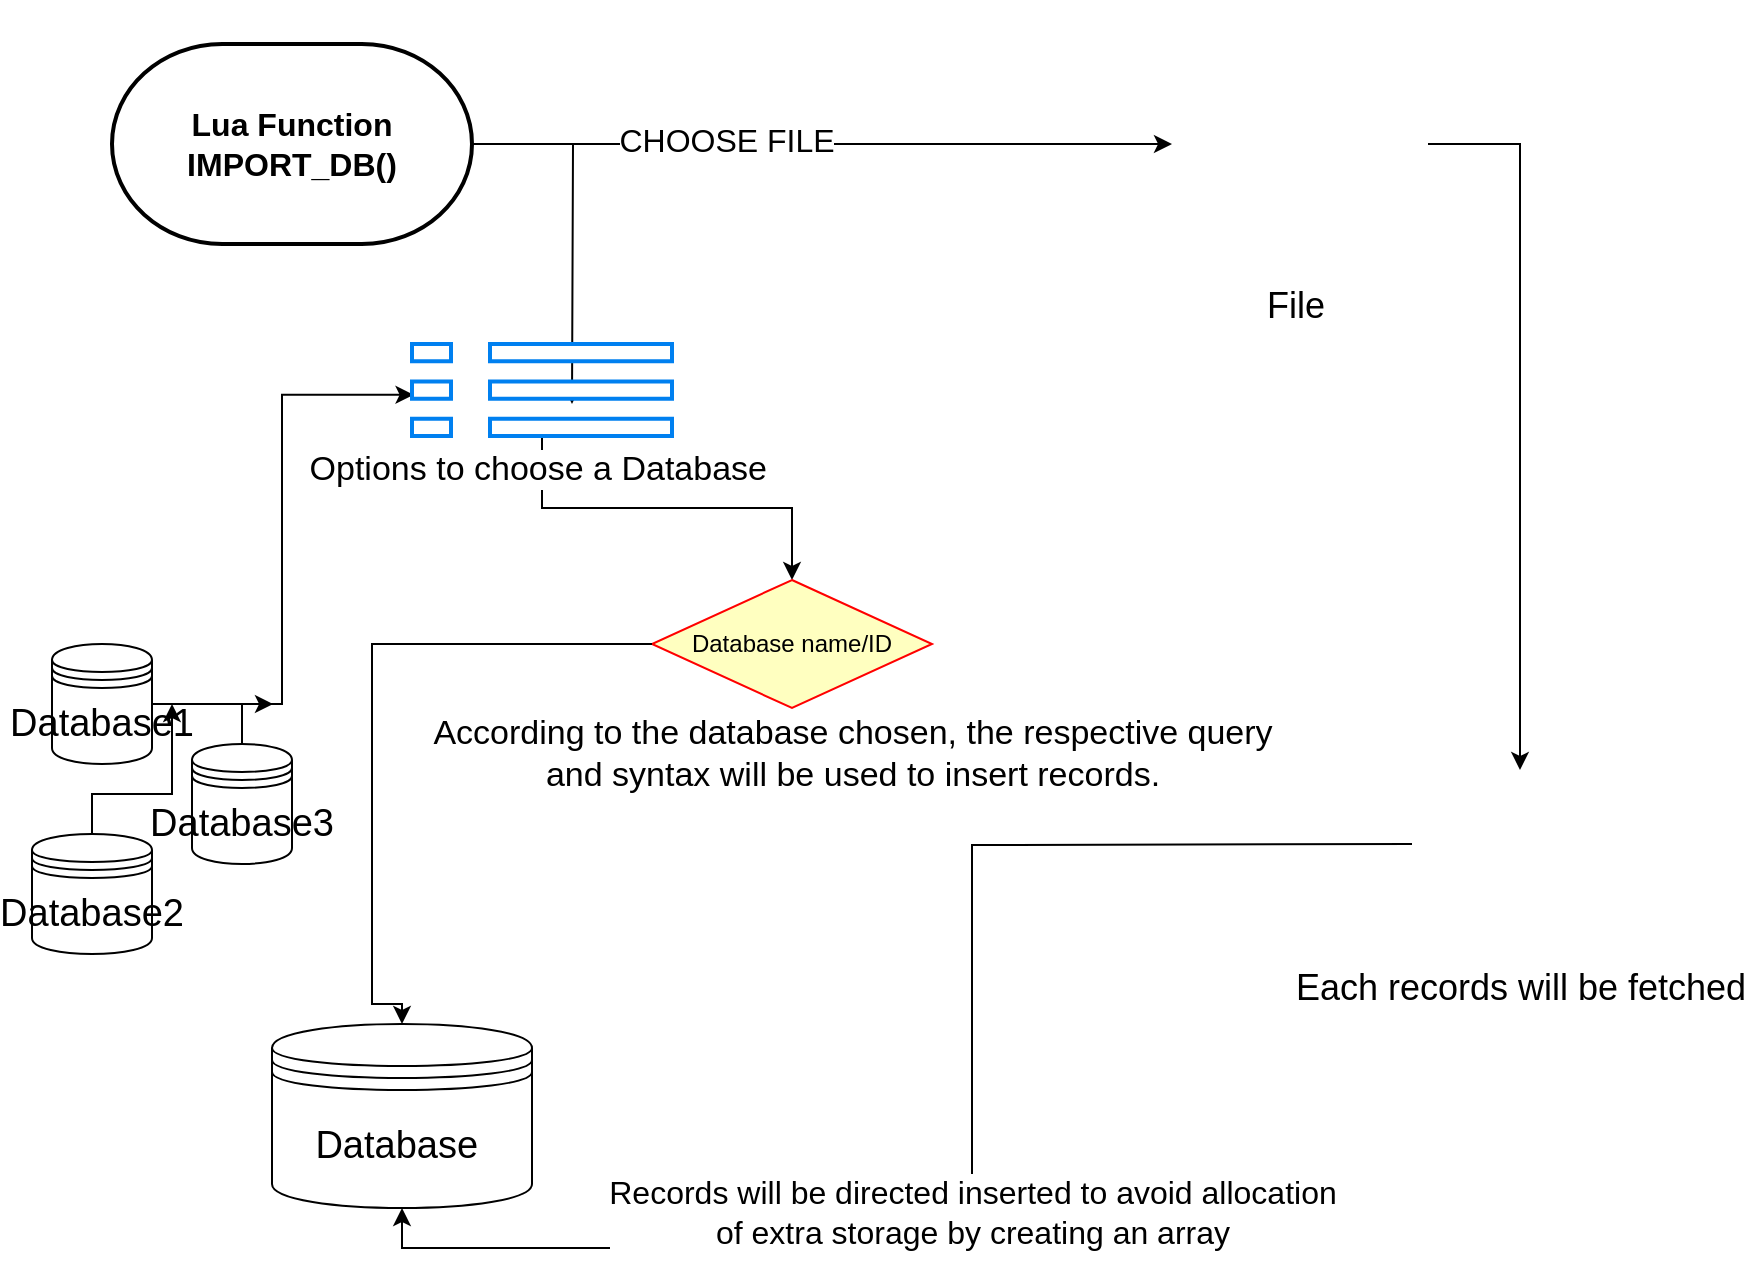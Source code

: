 <mxfile version="14.5.10" type="github">
  <diagram id="Gfn2puJN_8Ijtjekafp_" name="Page-1">
    <mxGraphModel dx="1038" dy="548" grid="1" gridSize="10" guides="1" tooltips="1" connect="1" arrows="1" fold="1" page="1" pageScale="1" pageWidth="827" pageHeight="1169" math="0" shadow="0">
      <root>
        <mxCell id="0" />
        <mxCell id="1" parent="0" />
        <mxCell id="MHI3Yt-0vE--Oo0YkBRD-81" style="edgeStyle=orthogonalEdgeStyle;rounded=0;orthogonalLoop=1;jettySize=auto;html=1;entryX=0.006;entryY=0.552;entryDx=0;entryDy=0;entryPerimeter=0;" edge="1" parent="1" source="MHI3Yt-0vE--Oo0YkBRD-29" target="MHI3Yt-0vE--Oo0YkBRD-75">
          <mxGeometry relative="1" as="geometry" />
        </mxCell>
        <mxCell id="MHI3Yt-0vE--Oo0YkBRD-29" value="&lt;font style=&quot;line-height: 120% ; font-size: 19px&quot;&gt;Database1&lt;/font&gt;" style="shape=datastore;whiteSpace=wrap;html=1;" vertex="1" parent="1">
          <mxGeometry x="30" y="430" width="50" height="60" as="geometry" />
        </mxCell>
        <mxCell id="MHI3Yt-0vE--Oo0YkBRD-68" style="edgeStyle=orthogonalEdgeStyle;rounded=0;orthogonalLoop=1;jettySize=auto;html=1;" edge="1" parent="1" source="MHI3Yt-0vE--Oo0YkBRD-35" target="MHI3Yt-0vE--Oo0YkBRD-54">
          <mxGeometry relative="1" as="geometry" />
        </mxCell>
        <mxCell id="MHI3Yt-0vE--Oo0YkBRD-72" value="&lt;font style=&quot;font-size: 16px&quot;&gt;CHOOSE FILE&lt;/font&gt;" style="edgeLabel;html=1;align=center;verticalAlign=middle;resizable=0;points=[];" vertex="1" connectable="0" parent="MHI3Yt-0vE--Oo0YkBRD-68">
          <mxGeometry x="-0.277" y="2" relative="1" as="geometry">
            <mxPoint as="offset" />
          </mxGeometry>
        </mxCell>
        <mxCell id="MHI3Yt-0vE--Oo0YkBRD-73" style="edgeStyle=orthogonalEdgeStyle;rounded=0;orthogonalLoop=1;jettySize=auto;html=1;" edge="1" parent="1" source="MHI3Yt-0vE--Oo0YkBRD-35">
          <mxGeometry relative="1" as="geometry">
            <mxPoint x="290" y="310" as="targetPoint" />
          </mxGeometry>
        </mxCell>
        <mxCell id="MHI3Yt-0vE--Oo0YkBRD-35" value="&lt;b&gt;&lt;font style=&quot;font-size: 16px&quot;&gt;Lua Function IMPORT_DB()&lt;/font&gt;&lt;/b&gt;" style="strokeWidth=2;html=1;shape=mxgraph.flowchart.terminator;whiteSpace=wrap;" vertex="1" parent="1">
          <mxGeometry x="60" y="130" width="180" height="100" as="geometry" />
        </mxCell>
        <mxCell id="MHI3Yt-0vE--Oo0YkBRD-48" value="&lt;font style=&quot;font-size: 13px&quot;&gt;&lt;br&gt;&lt;/font&gt;" style="text;html=1;align=center;verticalAlign=middle;resizable=0;points=[];autosize=1;strokeColor=none;rotation=10;" vertex="1" parent="1">
          <mxGeometry x="420" y="110" width="20" height="20" as="geometry" />
        </mxCell>
        <mxCell id="MHI3Yt-0vE--Oo0YkBRD-88" style="edgeStyle=orthogonalEdgeStyle;rounded=0;orthogonalLoop=1;jettySize=auto;html=1;entryX=0.5;entryY=0;entryDx=0;entryDy=0;" edge="1" parent="1" source="MHI3Yt-0vE--Oo0YkBRD-54" target="MHI3Yt-0vE--Oo0YkBRD-56">
          <mxGeometry relative="1" as="geometry">
            <Array as="points">
              <mxPoint x="764" y="180" />
            </Array>
          </mxGeometry>
        </mxCell>
        <mxCell id="MHI3Yt-0vE--Oo0YkBRD-54" value="&lt;font style=&quot;font-size: 18px&quot;&gt;File&amp;nbsp;&lt;/font&gt;" style="shape=image;html=1;verticalAlign=top;verticalLabelPosition=bottom;labelBackgroundColor=#ffffff;imageAspect=0;aspect=fixed;image=https://cdn1.iconfinder.com/data/icons/feather-2/24/file-text-128.png" vertex="1" parent="1">
          <mxGeometry x="590" y="116" width="128" height="128" as="geometry" />
        </mxCell>
        <mxCell id="MHI3Yt-0vE--Oo0YkBRD-86" style="edgeStyle=orthogonalEdgeStyle;rounded=0;orthogonalLoop=1;jettySize=auto;html=1;entryX=0.5;entryY=1;entryDx=0;entryDy=0;" edge="1" parent="1" target="MHI3Yt-0vE--Oo0YkBRD-85">
          <mxGeometry relative="1" as="geometry">
            <mxPoint x="710" y="530" as="sourcePoint" />
            <mxPoint x="362" y="767" as="targetPoint" />
          </mxGeometry>
        </mxCell>
        <mxCell id="MHI3Yt-0vE--Oo0YkBRD-87" value="&lt;font style=&quot;font-size: 16px&quot;&gt;Records will be directed inserted to avoid allocation &lt;br&gt;of extra storage by creating an array&lt;/font&gt;" style="edgeLabel;html=1;align=center;verticalAlign=middle;resizable=0;points=[];" vertex="1" connectable="0" parent="MHI3Yt-0vE--Oo0YkBRD-86">
          <mxGeometry x="0.111" relative="1" as="geometry">
            <mxPoint as="offset" />
          </mxGeometry>
        </mxCell>
        <mxCell id="MHI3Yt-0vE--Oo0YkBRD-56" value="&lt;font style=&quot;font-size: 18px&quot;&gt;Each records will be fetched&lt;/font&gt;" style="shape=image;html=1;verticalAlign=top;verticalLabelPosition=bottom;labelBackgroundColor=#ffffff;imageAspect=0;aspect=fixed;image=https://cdn0.iconfinder.com/data/icons/fatcow/32x32/table_select_row.png" vertex="1" parent="1">
          <mxGeometry x="718" y="493" width="92" height="92" as="geometry" />
        </mxCell>
        <mxCell id="MHI3Yt-0vE--Oo0YkBRD-78" style="edgeStyle=orthogonalEdgeStyle;rounded=0;orthogonalLoop=1;jettySize=auto;html=1;" edge="1" parent="1" source="MHI3Yt-0vE--Oo0YkBRD-75" target="MHI3Yt-0vE--Oo0YkBRD-79">
          <mxGeometry relative="1" as="geometry">
            <mxPoint x="275" y="420" as="targetPoint" />
          </mxGeometry>
        </mxCell>
        <mxCell id="MHI3Yt-0vE--Oo0YkBRD-75" value="&lt;font style=&quot;font-size: 17px&quot;&gt;Options to choose a Database&amp;nbsp;&lt;/font&gt;" style="html=1;verticalLabelPosition=bottom;align=center;labelBackgroundColor=#ffffff;verticalAlign=top;strokeWidth=2;strokeColor=#0080F0;shadow=0;dashed=0;shape=mxgraph.ios7.icons.preferences;pointerEvents=1" vertex="1" parent="1">
          <mxGeometry x="210" y="280" width="130" height="46" as="geometry" />
        </mxCell>
        <mxCell id="MHI3Yt-0vE--Oo0YkBRD-83" style="edgeStyle=orthogonalEdgeStyle;rounded=0;orthogonalLoop=1;jettySize=auto;html=1;entryX=1.2;entryY=0.5;entryDx=0;entryDy=0;entryPerimeter=0;" edge="1" parent="1" source="MHI3Yt-0vE--Oo0YkBRD-76" target="MHI3Yt-0vE--Oo0YkBRD-29">
          <mxGeometry relative="1" as="geometry" />
        </mxCell>
        <mxCell id="MHI3Yt-0vE--Oo0YkBRD-76" value="&lt;font style=&quot;line-height: 120% ; font-size: 19px&quot;&gt;Database2&lt;/font&gt;" style="shape=datastore;whiteSpace=wrap;html=1;" vertex="1" parent="1">
          <mxGeometry x="20" y="525" width="60" height="60" as="geometry" />
        </mxCell>
        <mxCell id="MHI3Yt-0vE--Oo0YkBRD-82" style="edgeStyle=orthogonalEdgeStyle;rounded=0;orthogonalLoop=1;jettySize=auto;html=1;" edge="1" parent="1" source="MHI3Yt-0vE--Oo0YkBRD-77">
          <mxGeometry relative="1" as="geometry">
            <mxPoint x="140" y="460" as="targetPoint" />
          </mxGeometry>
        </mxCell>
        <mxCell id="MHI3Yt-0vE--Oo0YkBRD-77" value="&lt;font style=&quot;line-height: 120% ; font-size: 19px&quot;&gt;Database3&lt;/font&gt;" style="shape=datastore;whiteSpace=wrap;html=1;" vertex="1" parent="1">
          <mxGeometry x="100" y="480" width="50" height="60" as="geometry" />
        </mxCell>
        <mxCell id="MHI3Yt-0vE--Oo0YkBRD-79" value="Database name/ID" style="rhombus;whiteSpace=wrap;html=1;fillColor=#ffffc0;strokeColor=#ff0000;" vertex="1" parent="1">
          <mxGeometry x="330" y="398" width="140" height="64" as="geometry" />
        </mxCell>
        <mxCell id="MHI3Yt-0vE--Oo0YkBRD-84" style="edgeStyle=orthogonalEdgeStyle;rounded=0;orthogonalLoop=1;jettySize=auto;html=1;exitX=0;exitY=0.5;exitDx=0;exitDy=0;entryX=0.5;entryY=0;entryDx=0;entryDy=0;" edge="1" parent="1" source="MHI3Yt-0vE--Oo0YkBRD-79" target="MHI3Yt-0vE--Oo0YkBRD-85">
          <mxGeometry relative="1" as="geometry">
            <mxPoint x="370" y="620" as="targetPoint" />
            <Array as="points">
              <mxPoint x="190" y="430" />
              <mxPoint x="190" y="610" />
            </Array>
          </mxGeometry>
        </mxCell>
        <mxCell id="MHI3Yt-0vE--Oo0YkBRD-80" value="&lt;font style=&quot;font-size: 17px&quot;&gt;According to the database chosen,&amp;nbsp;the respective query &lt;br&gt;and syntax will be used to insert records.&lt;/font&gt;" style="text;html=1;align=center;verticalAlign=middle;resizable=0;points=[];autosize=1;strokeColor=none;" vertex="1" parent="1">
          <mxGeometry x="210" y="470" width="440" height="30" as="geometry" />
        </mxCell>
        <mxCell id="MHI3Yt-0vE--Oo0YkBRD-85" value="&lt;font style=&quot;line-height: 120% ; font-size: 19px&quot;&gt;Database&amp;nbsp;&lt;/font&gt;" style="shape=datastore;whiteSpace=wrap;html=1;" vertex="1" parent="1">
          <mxGeometry x="140" y="620" width="130" height="92" as="geometry" />
        </mxCell>
      </root>
    </mxGraphModel>
  </diagram>
</mxfile>
